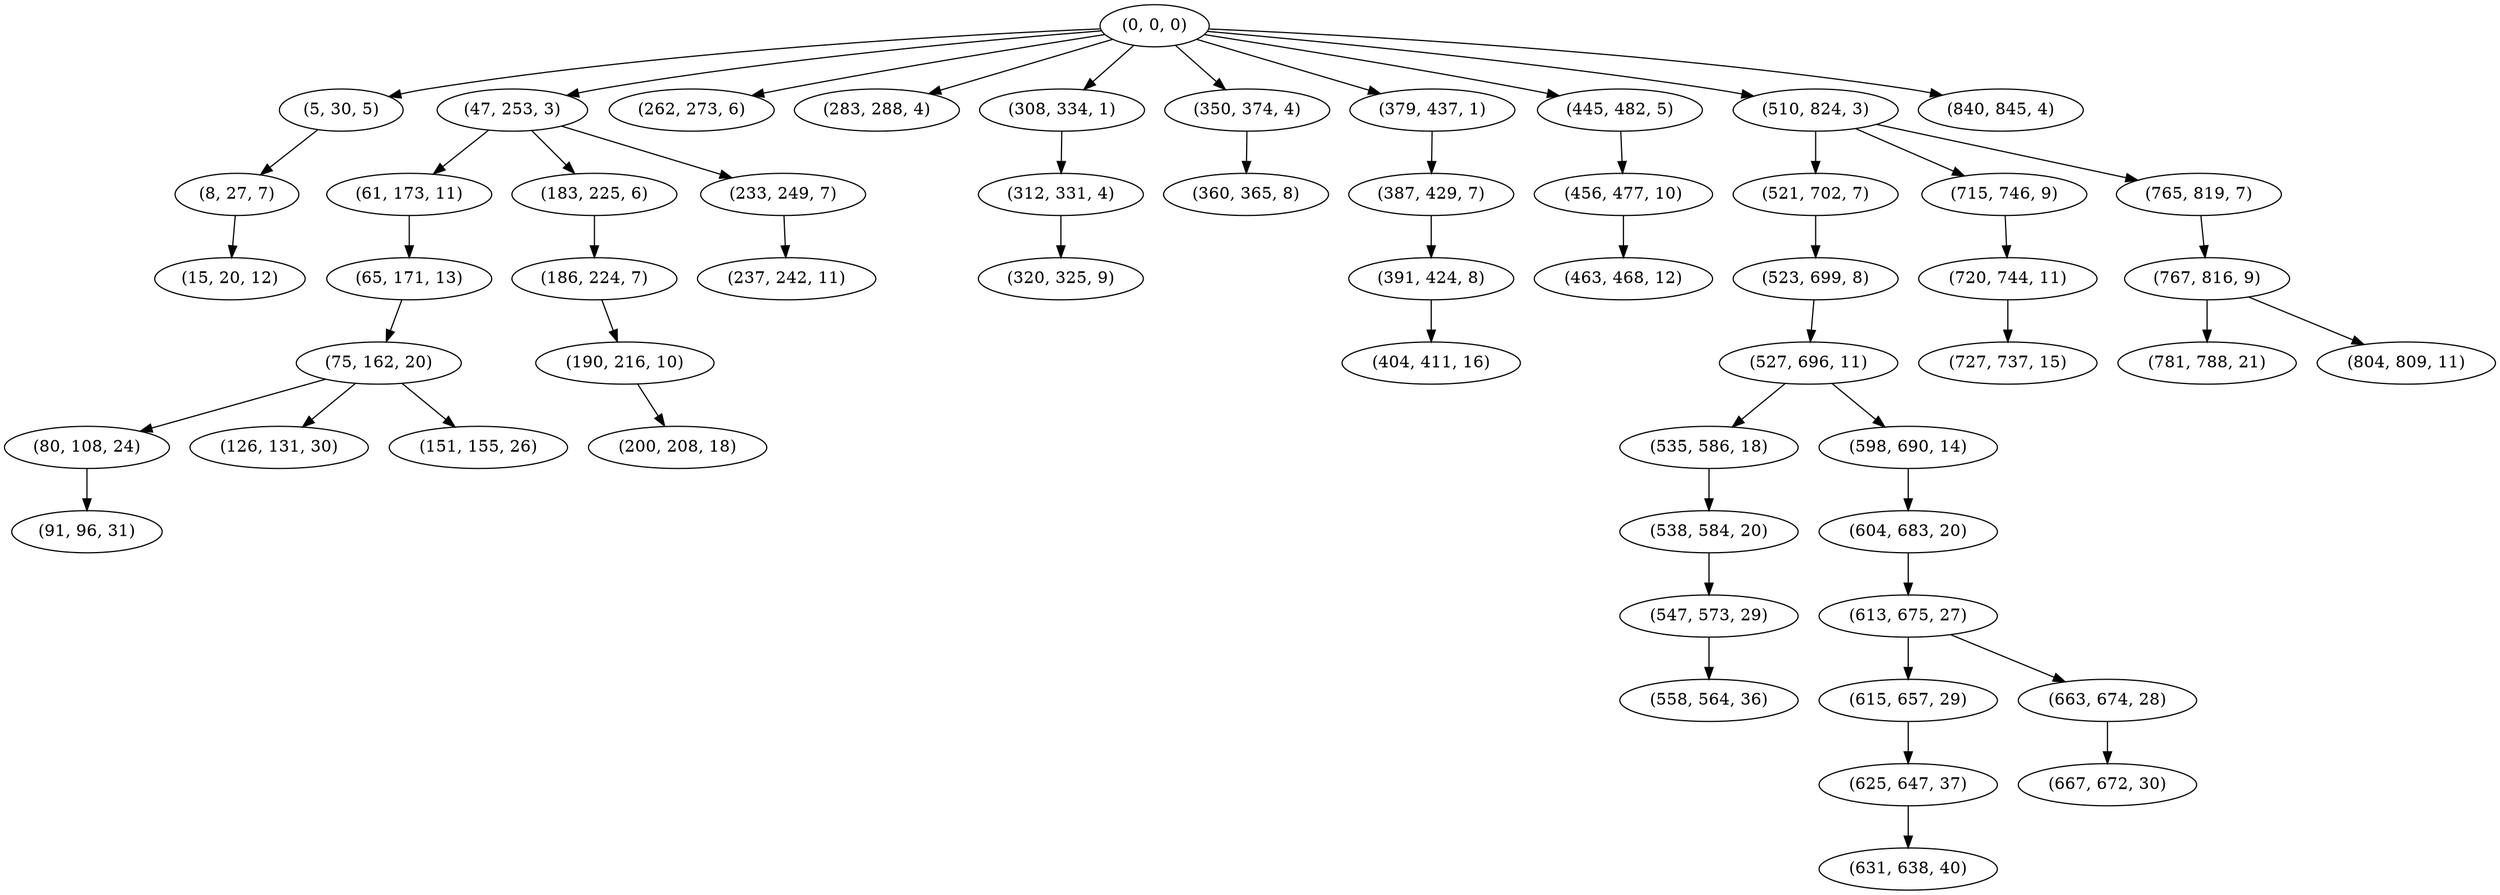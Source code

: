 digraph tree {
    "(0, 0, 0)";
    "(5, 30, 5)";
    "(8, 27, 7)";
    "(15, 20, 12)";
    "(47, 253, 3)";
    "(61, 173, 11)";
    "(65, 171, 13)";
    "(75, 162, 20)";
    "(80, 108, 24)";
    "(91, 96, 31)";
    "(126, 131, 30)";
    "(151, 155, 26)";
    "(183, 225, 6)";
    "(186, 224, 7)";
    "(190, 216, 10)";
    "(200, 208, 18)";
    "(233, 249, 7)";
    "(237, 242, 11)";
    "(262, 273, 6)";
    "(283, 288, 4)";
    "(308, 334, 1)";
    "(312, 331, 4)";
    "(320, 325, 9)";
    "(350, 374, 4)";
    "(360, 365, 8)";
    "(379, 437, 1)";
    "(387, 429, 7)";
    "(391, 424, 8)";
    "(404, 411, 16)";
    "(445, 482, 5)";
    "(456, 477, 10)";
    "(463, 468, 12)";
    "(510, 824, 3)";
    "(521, 702, 7)";
    "(523, 699, 8)";
    "(527, 696, 11)";
    "(535, 586, 18)";
    "(538, 584, 20)";
    "(547, 573, 29)";
    "(558, 564, 36)";
    "(598, 690, 14)";
    "(604, 683, 20)";
    "(613, 675, 27)";
    "(615, 657, 29)";
    "(625, 647, 37)";
    "(631, 638, 40)";
    "(663, 674, 28)";
    "(667, 672, 30)";
    "(715, 746, 9)";
    "(720, 744, 11)";
    "(727, 737, 15)";
    "(765, 819, 7)";
    "(767, 816, 9)";
    "(781, 788, 21)";
    "(804, 809, 11)";
    "(840, 845, 4)";
    "(0, 0, 0)" -> "(5, 30, 5)";
    "(0, 0, 0)" -> "(47, 253, 3)";
    "(0, 0, 0)" -> "(262, 273, 6)";
    "(0, 0, 0)" -> "(283, 288, 4)";
    "(0, 0, 0)" -> "(308, 334, 1)";
    "(0, 0, 0)" -> "(350, 374, 4)";
    "(0, 0, 0)" -> "(379, 437, 1)";
    "(0, 0, 0)" -> "(445, 482, 5)";
    "(0, 0, 0)" -> "(510, 824, 3)";
    "(0, 0, 0)" -> "(840, 845, 4)";
    "(5, 30, 5)" -> "(8, 27, 7)";
    "(8, 27, 7)" -> "(15, 20, 12)";
    "(47, 253, 3)" -> "(61, 173, 11)";
    "(47, 253, 3)" -> "(183, 225, 6)";
    "(47, 253, 3)" -> "(233, 249, 7)";
    "(61, 173, 11)" -> "(65, 171, 13)";
    "(65, 171, 13)" -> "(75, 162, 20)";
    "(75, 162, 20)" -> "(80, 108, 24)";
    "(75, 162, 20)" -> "(126, 131, 30)";
    "(75, 162, 20)" -> "(151, 155, 26)";
    "(80, 108, 24)" -> "(91, 96, 31)";
    "(183, 225, 6)" -> "(186, 224, 7)";
    "(186, 224, 7)" -> "(190, 216, 10)";
    "(190, 216, 10)" -> "(200, 208, 18)";
    "(233, 249, 7)" -> "(237, 242, 11)";
    "(308, 334, 1)" -> "(312, 331, 4)";
    "(312, 331, 4)" -> "(320, 325, 9)";
    "(350, 374, 4)" -> "(360, 365, 8)";
    "(379, 437, 1)" -> "(387, 429, 7)";
    "(387, 429, 7)" -> "(391, 424, 8)";
    "(391, 424, 8)" -> "(404, 411, 16)";
    "(445, 482, 5)" -> "(456, 477, 10)";
    "(456, 477, 10)" -> "(463, 468, 12)";
    "(510, 824, 3)" -> "(521, 702, 7)";
    "(510, 824, 3)" -> "(715, 746, 9)";
    "(510, 824, 3)" -> "(765, 819, 7)";
    "(521, 702, 7)" -> "(523, 699, 8)";
    "(523, 699, 8)" -> "(527, 696, 11)";
    "(527, 696, 11)" -> "(535, 586, 18)";
    "(527, 696, 11)" -> "(598, 690, 14)";
    "(535, 586, 18)" -> "(538, 584, 20)";
    "(538, 584, 20)" -> "(547, 573, 29)";
    "(547, 573, 29)" -> "(558, 564, 36)";
    "(598, 690, 14)" -> "(604, 683, 20)";
    "(604, 683, 20)" -> "(613, 675, 27)";
    "(613, 675, 27)" -> "(615, 657, 29)";
    "(613, 675, 27)" -> "(663, 674, 28)";
    "(615, 657, 29)" -> "(625, 647, 37)";
    "(625, 647, 37)" -> "(631, 638, 40)";
    "(663, 674, 28)" -> "(667, 672, 30)";
    "(715, 746, 9)" -> "(720, 744, 11)";
    "(720, 744, 11)" -> "(727, 737, 15)";
    "(765, 819, 7)" -> "(767, 816, 9)";
    "(767, 816, 9)" -> "(781, 788, 21)";
    "(767, 816, 9)" -> "(804, 809, 11)";
}
